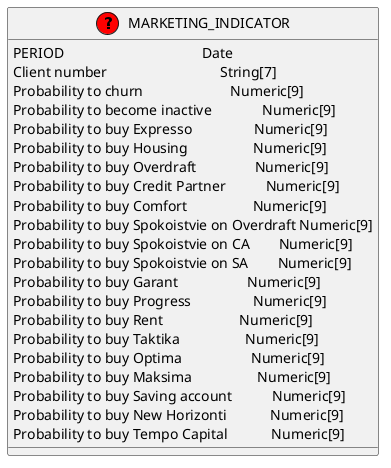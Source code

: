 {
  "sha1": "djdealuionq3zee72o1n3e0kglt1a8k",
  "insertion": {
    "when": "2024-06-01T09:03:03.061Z",
    "user": "plantuml@gmail.com"
  }
}
@startuml
class MARKETING_INDICATOR <<(?, red)>>  {
  PERIOD                                      Date
  Client number                               String[7]
  Probability to churn                        Numeric[9]
  Probability to become inactive              Numeric[9]
  Probability to buy Expresso                 Numeric[9]
  Probability to buy Housing                  Numeric[9]
  Probability to buy Overdraft                Numeric[9]
  Probability to buy Credit Partner           Numeric[9]
  Probability to buy Comfort                  Numeric[9]
  Probability to buy Spokoistvie on Overdraft Numeric[9]
  Probability to buy Spokoistvie on CA        Numeric[9]
  Probability to buy Spokoistvie on SA        Numeric[9]
  Probability to buy Garant                   Numeric[9]
  Probability to buy Progress                 Numeric[9]
  Probability to buy Rent                     Numeric[9]
  Probability to buy Taktika                  Numeric[9]
  Probability to buy Optima                   Numeric[9]
  Probability to buy Maksima                  Numeric[9]
  Probability to buy Saving account           Numeric[9]
  Probability to buy New Horizonti            Numeric[9]
  Probability to buy Tempo Capital            Numeric[9]
}

@enduml

